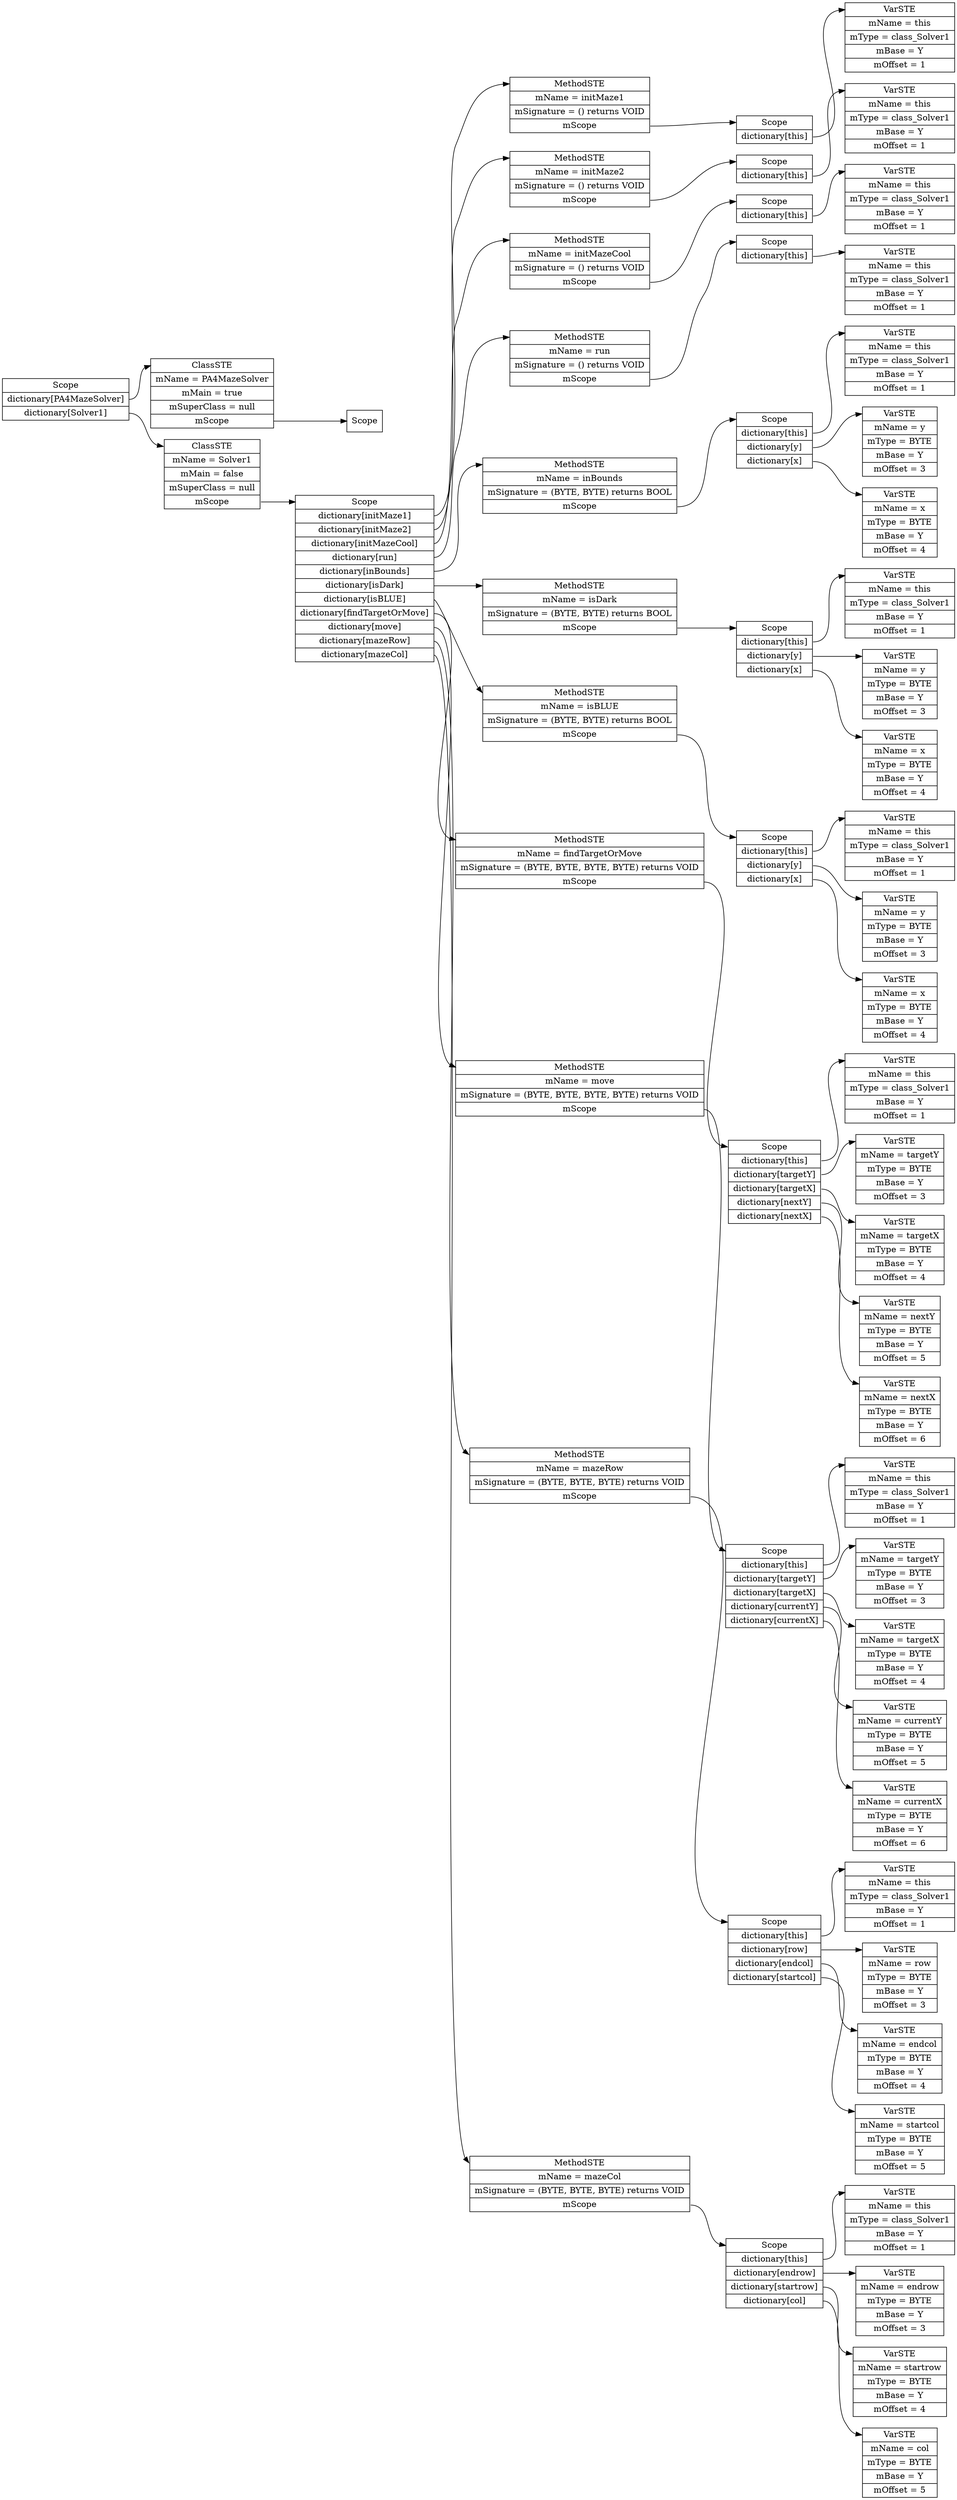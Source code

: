 digraph SymTable {
	graph [rankdir="LR"];
	node [shape=record];
	0 [label=" <f0> Scope | <f1> dictionary\[PA4MazeSolver\] | <f2> dictionary\[Solver1\] "];
	0:<f1> -> 1:<f0>;
	1 [label=" <f0> ClassSTE | <f1> mName = PA4MazeSolver| <f2> mMain = true| <f3> mSuperClass = null| <f4> mScope "];
	1:<f4> -> 2:<f0>;
	2 [label=" <f0> Scope "];
	0:<f2> -> 3:<f0>;
	3 [label=" <f0> ClassSTE | <f1> mName = Solver1| <f2> mMain = false| <f3> mSuperClass = null| <f4> mScope "];
	3:<f4> -> 4:<f0>;
	4 [label=" <f0> Scope | <f1> dictionary\[initMaze1\] | <f2> dictionary\[initMaze2\] | <f3> dictionary\[initMazeCool\] | <f4> dictionary\[run\] | <f5> dictionary\[inBounds\] | <f6> dictionary\[isDark\] | <f7> dictionary\[isBLUE\] | <f8> dictionary\[findTargetOrMove\] | <f9> dictionary\[move\] | <f10> dictionary\[mazeRow\] | <f11> dictionary\[mazeCol\] "];
	4:<f1> -> 5:<f0>;
	5 [label=" <f0> MethodSTE | <f1> mName = initMaze1| <f2> mSignature = () returns VOID| <f3> mScope "];
	5:<f3> -> 6:<f0>;
	6 [label=" <f0> Scope | <f1> dictionary\[this\] "];
	6:<f1> -> 7:<f0>;
	7 [label=" <f0> VarSTE | <f1> mName = this| <f2> mType = class_Solver1| <f3> mBase = Y| <f4> mOffset = 1"];
	4:<f2> -> 8:<f0>;
	8 [label=" <f0> MethodSTE | <f1> mName = initMaze2| <f2> mSignature = () returns VOID| <f3> mScope "];
	8:<f3> -> 9:<f0>;
	9 [label=" <f0> Scope | <f1> dictionary\[this\] "];
	9:<f1> -> 10:<f0>;
	10 [label=" <f0> VarSTE | <f1> mName = this| <f2> mType = class_Solver1| <f3> mBase = Y| <f4> mOffset = 1"];
	4:<f3> -> 11:<f0>;
	11 [label=" <f0> MethodSTE | <f1> mName = initMazeCool| <f2> mSignature = () returns VOID| <f3> mScope "];
	11:<f3> -> 12:<f0>;
	12 [label=" <f0> Scope | <f1> dictionary\[this\] "];
	12:<f1> -> 13:<f0>;
	13 [label=" <f0> VarSTE | <f1> mName = this| <f2> mType = class_Solver1| <f3> mBase = Y| <f4> mOffset = 1"];
	4:<f4> -> 14:<f0>;
	14 [label=" <f0> MethodSTE | <f1> mName = run| <f2> mSignature = () returns VOID| <f3> mScope "];
	14:<f3> -> 15:<f0>;
	15 [label=" <f0> Scope | <f1> dictionary\[this\] "];
	15:<f1> -> 16:<f0>;
	16 [label=" <f0> VarSTE | <f1> mName = this| <f2> mType = class_Solver1| <f3> mBase = Y| <f4> mOffset = 1"];
	4:<f5> -> 17:<f0>;
	17 [label=" <f0> MethodSTE | <f1> mName = inBounds| <f2> mSignature = (BYTE, BYTE) returns BOOL| <f3> mScope "];
	17:<f3> -> 18:<f0>;
	18 [label=" <f0> Scope | <f1> dictionary\[this\] | <f2> dictionary\[y\] | <f3> dictionary\[x\] "];
	18:<f1> -> 19:<f0>;
	19 [label=" <f0> VarSTE | <f1> mName = this| <f2> mType = class_Solver1| <f3> mBase = Y| <f4> mOffset = 1"];
	18:<f2> -> 20:<f0>;
	20 [label=" <f0> VarSTE | <f1> mName = y| <f2> mType = BYTE| <f3> mBase = Y| <f4> mOffset = 3"];
	18:<f3> -> 21:<f0>;
	21 [label=" <f0> VarSTE | <f1> mName = x| <f2> mType = BYTE| <f3> mBase = Y| <f4> mOffset = 4"];
	4:<f6> -> 22:<f0>;
	22 [label=" <f0> MethodSTE | <f1> mName = isDark| <f2> mSignature = (BYTE, BYTE) returns BOOL| <f3> mScope "];
	22:<f3> -> 23:<f0>;
	23 [label=" <f0> Scope | <f1> dictionary\[this\] | <f2> dictionary\[y\] | <f3> dictionary\[x\] "];
	23:<f1> -> 24:<f0>;
	24 [label=" <f0> VarSTE | <f1> mName = this| <f2> mType = class_Solver1| <f3> mBase = Y| <f4> mOffset = 1"];
	23:<f2> -> 25:<f0>;
	25 [label=" <f0> VarSTE | <f1> mName = y| <f2> mType = BYTE| <f3> mBase = Y| <f4> mOffset = 3"];
	23:<f3> -> 26:<f0>;
	26 [label=" <f0> VarSTE | <f1> mName = x| <f2> mType = BYTE| <f3> mBase = Y| <f4> mOffset = 4"];
	4:<f7> -> 27:<f0>;
	27 [label=" <f0> MethodSTE | <f1> mName = isBLUE| <f2> mSignature = (BYTE, BYTE) returns BOOL| <f3> mScope "];
	27:<f3> -> 28:<f0>;
	28 [label=" <f0> Scope | <f1> dictionary\[this\] | <f2> dictionary\[y\] | <f3> dictionary\[x\] "];
	28:<f1> -> 29:<f0>;
	29 [label=" <f0> VarSTE | <f1> mName = this| <f2> mType = class_Solver1| <f3> mBase = Y| <f4> mOffset = 1"];
	28:<f2> -> 30:<f0>;
	30 [label=" <f0> VarSTE | <f1> mName = y| <f2> mType = BYTE| <f3> mBase = Y| <f4> mOffset = 3"];
	28:<f3> -> 31:<f0>;
	31 [label=" <f0> VarSTE | <f1> mName = x| <f2> mType = BYTE| <f3> mBase = Y| <f4> mOffset = 4"];
	4:<f8> -> 32:<f0>;
	32 [label=" <f0> MethodSTE | <f1> mName = findTargetOrMove| <f2> mSignature = (BYTE, BYTE, BYTE, BYTE) returns VOID| <f3> mScope "];
	32:<f3> -> 33:<f0>;
	33 [label=" <f0> Scope | <f1> dictionary\[this\] | <f2> dictionary\[targetY\] | <f3> dictionary\[targetX\] | <f4> dictionary\[nextY\] | <f5> dictionary\[nextX\] "];
	33:<f1> -> 34:<f0>;
	34 [label=" <f0> VarSTE | <f1> mName = this| <f2> mType = class_Solver1| <f3> mBase = Y| <f4> mOffset = 1"];
	33:<f2> -> 35:<f0>;
	35 [label=" <f0> VarSTE | <f1> mName = targetY| <f2> mType = BYTE| <f3> mBase = Y| <f4> mOffset = 3"];
	33:<f3> -> 36:<f0>;
	36 [label=" <f0> VarSTE | <f1> mName = targetX| <f2> mType = BYTE| <f3> mBase = Y| <f4> mOffset = 4"];
	33:<f4> -> 37:<f0>;
	37 [label=" <f0> VarSTE | <f1> mName = nextY| <f2> mType = BYTE| <f3> mBase = Y| <f4> mOffset = 5"];
	33:<f5> -> 38:<f0>;
	38 [label=" <f0> VarSTE | <f1> mName = nextX| <f2> mType = BYTE| <f3> mBase = Y| <f4> mOffset = 6"];
	4:<f9> -> 39:<f0>;
	39 [label=" <f0> MethodSTE | <f1> mName = move| <f2> mSignature = (BYTE, BYTE, BYTE, BYTE) returns VOID| <f3> mScope "];
	39:<f3> -> 40:<f0>;
	40 [label=" <f0> Scope | <f1> dictionary\[this\] | <f2> dictionary\[targetY\] | <f3> dictionary\[targetX\] | <f4> dictionary\[currentY\] | <f5> dictionary\[currentX\] "];
	40:<f1> -> 41:<f0>;
	41 [label=" <f0> VarSTE | <f1> mName = this| <f2> mType = class_Solver1| <f3> mBase = Y| <f4> mOffset = 1"];
	40:<f2> -> 42:<f0>;
	42 [label=" <f0> VarSTE | <f1> mName = targetY| <f2> mType = BYTE| <f3> mBase = Y| <f4> mOffset = 3"];
	40:<f3> -> 43:<f0>;
	43 [label=" <f0> VarSTE | <f1> mName = targetX| <f2> mType = BYTE| <f3> mBase = Y| <f4> mOffset = 4"];
	40:<f4> -> 44:<f0>;
	44 [label=" <f0> VarSTE | <f1> mName = currentY| <f2> mType = BYTE| <f3> mBase = Y| <f4> mOffset = 5"];
	40:<f5> -> 45:<f0>;
	45 [label=" <f0> VarSTE | <f1> mName = currentX| <f2> mType = BYTE| <f3> mBase = Y| <f4> mOffset = 6"];
	4:<f10> -> 46:<f0>;
	46 [label=" <f0> MethodSTE | <f1> mName = mazeRow| <f2> mSignature = (BYTE, BYTE, BYTE) returns VOID| <f3> mScope "];
	46:<f3> -> 47:<f0>;
	47 [label=" <f0> Scope | <f1> dictionary\[this\] | <f2> dictionary\[row\] | <f3> dictionary\[endcol\] | <f4> dictionary\[startcol\] "];
	47:<f1> -> 48:<f0>;
	48 [label=" <f0> VarSTE | <f1> mName = this| <f2> mType = class_Solver1| <f3> mBase = Y| <f4> mOffset = 1"];
	47:<f2> -> 49:<f0>;
	49 [label=" <f0> VarSTE | <f1> mName = row| <f2> mType = BYTE| <f3> mBase = Y| <f4> mOffset = 3"];
	47:<f3> -> 50:<f0>;
	50 [label=" <f0> VarSTE | <f1> mName = endcol| <f2> mType = BYTE| <f3> mBase = Y| <f4> mOffset = 4"];
	47:<f4> -> 51:<f0>;
	51 [label=" <f0> VarSTE | <f1> mName = startcol| <f2> mType = BYTE| <f3> mBase = Y| <f4> mOffset = 5"];
	4:<f11> -> 52:<f0>;
	52 [label=" <f0> MethodSTE | <f1> mName = mazeCol| <f2> mSignature = (BYTE, BYTE, BYTE) returns VOID| <f3> mScope "];
	52:<f3> -> 53:<f0>;
	53 [label=" <f0> Scope | <f1> dictionary\[this\] | <f2> dictionary\[endrow\] | <f3> dictionary\[startrow\] | <f4> dictionary\[col\] "];
	53:<f1> -> 54:<f0>;
	54 [label=" <f0> VarSTE | <f1> mName = this| <f2> mType = class_Solver1| <f3> mBase = Y| <f4> mOffset = 1"];
	53:<f2> -> 55:<f0>;
	55 [label=" <f0> VarSTE | <f1> mName = endrow| <f2> mType = BYTE| <f3> mBase = Y| <f4> mOffset = 3"];
	53:<f3> -> 56:<f0>;
	56 [label=" <f0> VarSTE | <f1> mName = startrow| <f2> mType = BYTE| <f3> mBase = Y| <f4> mOffset = 4"];
	53:<f4> -> 57:<f0>;
	57 [label=" <f0> VarSTE | <f1> mName = col| <f2> mType = BYTE| <f3> mBase = Y| <f4> mOffset = 5"];
}
